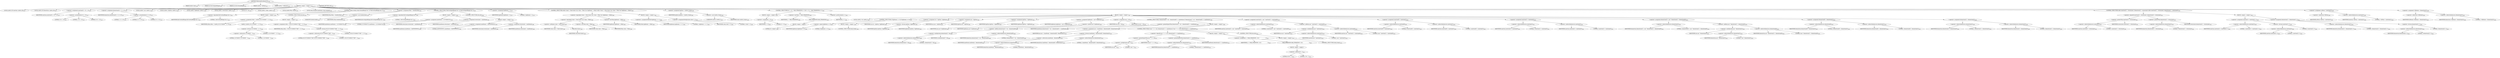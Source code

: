 digraph "ToRationalEuclideanGCD" {  
"70852" [label = <(METHOD,ToRationalEuclideanGCD)<SUB>2520</SUB>> ]
"70853" [label = <(PARAM,double value)<SUB>2520</SUB>> ]
"70854" [label = <(PARAM,int blnUseSignedRange)<SUB>2520</SUB>> ]
"70855" [label = <(PARAM,int blnUseSmallRange)<SUB>2521</SUB>> ]
"70856" [label = <(PARAM,uint64_t *ullNum)<SUB>2521</SUB>> ]
"70857" [label = <(PARAM,uint64_t *ullDenom)<SUB>2522</SUB>> ]
"70858" [label = <(BLOCK,&lt;empty&gt;,&lt;empty&gt;)<SUB>2523</SUB>> ]
"70859" [label = <(LOCAL,uint64_t[3] numSum: uint64_t[3])<SUB>2527</SUB>> ]
"70860" [label = <(LOCAL,uint64_t[3] denomSum: uint64_t[3])<SUB>2527</SUB>> ]
"70861" [label = <(&lt;operator&gt;.assignment,numSum[3] = {0, 1, 0})<SUB>2527</SUB>> ]
"70862" [label = <(IDENTIFIER,numSum,numSum[3] = {0, 1, 0})<SUB>2527</SUB>> ]
"70863" [label = <(&lt;operator&gt;.arrayInitializer,{0, 1, 0})<SUB>2527</SUB>> ]
"70864" [label = <(LITERAL,0,{0, 1, 0})<SUB>2527</SUB>> ]
"70865" [label = <(LITERAL,1,{0, 1, 0})<SUB>2527</SUB>> ]
"70866" [label = <(LITERAL,0,{0, 1, 0})<SUB>2527</SUB>> ]
"70867" [label = <(&lt;operator&gt;.assignment,denomSum[3] = {1, 0, 0})<SUB>2527</SUB>> ]
"70868" [label = <(IDENTIFIER,denomSum,denomSum[3] = {1, 0, 0})<SUB>2527</SUB>> ]
"70869" [label = <(&lt;operator&gt;.arrayInitializer,{1, 0, 0})<SUB>2527</SUB>> ]
"70870" [label = <(LITERAL,1,{1, 0, 0})<SUB>2527</SUB>> ]
"70871" [label = <(LITERAL,0,{1, 0, 0})<SUB>2527</SUB>> ]
"70872" [label = <(LITERAL,0,{1, 0, 0})<SUB>2527</SUB>> ]
"70873" [label = <(LOCAL,uint64_t aux: uint64_t)<SUB>2528</SUB>> ]
"70874" [label = <(LOCAL,uint64_t bigNum: uint64_t)<SUB>2528</SUB>> ]
"70875" [label = <(LOCAL,uint64_t bigDenom: uint64_t)<SUB>2528</SUB>> ]
"70876" [label = <(LOCAL,uint64_t returnLimit: uint64_t)<SUB>2529</SUB>> ]
"70877" [label = <(LOCAL,int i: int)<SUB>2530</SUB>> ]
"70878" [label = <(LOCAL,uint64_t nMax: uint64_t)<SUB>2531</SUB>> ]
"70879" [label = <(LOCAL,double fMax: double)<SUB>2532</SUB>> ]
"70880" [label = <(LOCAL,long unsigned maxDenom: long unsigned)<SUB>2533</SUB>> ]
"70881" [label = <(CONTROL_STRUCTURE,if (blnUseSmallRange &amp;&amp; 1),if (blnUseSmallRange &amp;&amp; 1))<SUB>2542</SUB>> ]
"70882" [label = <(&lt;operator&gt;.logicalAnd,blnUseSmallRange &amp;&amp; 1)<SUB>2542</SUB>> ]
"70883" [label = <(IDENTIFIER,blnUseSmallRange,blnUseSmallRange &amp;&amp; 1)<SUB>2542</SUB>> ]
"70884" [label = <(LITERAL,1,blnUseSmallRange &amp;&amp; 1)<SUB>2542</SUB>> ]
"70885" [label = <(BLOCK,&lt;empty&gt;,&lt;empty&gt;)<SUB>2543</SUB>> ]
"70886" [label = <(&lt;operator&gt;.assignment,nMax = (uint64_t)((2147483647 - 1) / 2))<SUB>2544</SUB>> ]
"70887" [label = <(IDENTIFIER,nMax,nMax = (uint64_t)((2147483647 - 1) / 2))<SUB>2544</SUB>> ]
"70888" [label = <(uint64_t,(uint64_t)((2147483647 - 1) / 2))<SUB>2544</SUB>> ]
"70889" [label = <(&lt;operator&gt;.division,(2147483647 - 1) / 2)<SUB>2544</SUB>> ]
"70890" [label = <(&lt;operator&gt;.subtraction,2147483647 - 1)<SUB>2544</SUB>> ]
"70891" [label = <(LITERAL,2147483647,2147483647 - 1)<SUB>2544</SUB>> ]
"70892" [label = <(LITERAL,1,2147483647 - 1)<SUB>2544</SUB>> ]
"70893" [label = <(LITERAL,2,(2147483647 - 1) / 2)<SUB>2544</SUB>> ]
"70894" [label = <(CONTROL_STRUCTURE,else,else)<SUB>2547</SUB>> ]
"70895" [label = <(BLOCK,&lt;empty&gt;,&lt;empty&gt;)<SUB>2547</SUB>> ]
"70896" [label = <(&lt;operator&gt;.assignment,nMax = ((9223372036854775807 - 1) / 2))<SUB>2548</SUB>> ]
"70897" [label = <(IDENTIFIER,nMax,nMax = ((9223372036854775807 - 1) / 2))<SUB>2548</SUB>> ]
"70898" [label = <(&lt;operator&gt;.division,(9223372036854775807 - 1) / 2)<SUB>2548</SUB>> ]
"70899" [label = <(&lt;operator&gt;.subtraction,9223372036854775807 - 1)<SUB>2548</SUB>> ]
"70900" [label = <(LITERAL,9223372036854775807,9223372036854775807 - 1)<SUB>2548</SUB>> ]
"70901" [label = <(LITERAL,1,9223372036854775807 - 1)<SUB>2548</SUB>> ]
"70902" [label = <(LITERAL,2,(9223372036854775807 - 1) / 2)<SUB>2548</SUB>> ]
"70903" [label = <(&lt;operator&gt;.assignment,fMax = (double)nMax)<SUB>2550</SUB>> ]
"70904" [label = <(IDENTIFIER,fMax,fMax = (double)nMax)<SUB>2550</SUB>> ]
"70905" [label = <(&lt;operator&gt;.cast,(double)nMax)<SUB>2550</SUB>> ]
"70906" [label = <(UNKNOWN,double,double)<SUB>2550</SUB>> ]
"70907" [label = <(IDENTIFIER,nMax,(double)nMax)<SUB>2550</SUB>> ]
"70908" [label = <(CONTROL_STRUCTURE,if (blnUseSignedRange &amp;&amp; 1),if (blnUseSignedRange &amp;&amp; 1))<SUB>2558</SUB>> ]
"70909" [label = <(&lt;operator&gt;.logicalAnd,blnUseSignedRange &amp;&amp; 1)<SUB>2558</SUB>> ]
"70910" [label = <(IDENTIFIER,blnUseSignedRange,blnUseSignedRange &amp;&amp; 1)<SUB>2558</SUB>> ]
"70911" [label = <(LITERAL,1,blnUseSignedRange &amp;&amp; 1)<SUB>2558</SUB>> ]
"70912" [label = <(BLOCK,&lt;empty&gt;,&lt;empty&gt;)<SUB>2559</SUB>> ]
"70913" [label = <(&lt;operator&gt;.assignment,maxDenom = 2147483647UL)<SUB>2560</SUB>> ]
"70914" [label = <(IDENTIFIER,maxDenom,maxDenom = 2147483647UL)<SUB>2560</SUB>> ]
"70915" [label = <(LITERAL,2147483647UL,maxDenom = 2147483647UL)<SUB>2560</SUB>> ]
"70916" [label = <(&lt;operator&gt;.assignment,returnLimit = maxDenom)<SUB>2561</SUB>> ]
"70917" [label = <(IDENTIFIER,returnLimit,returnLimit = maxDenom)<SUB>2561</SUB>> ]
"70918" [label = <(IDENTIFIER,maxDenom,returnLimit = maxDenom)<SUB>2561</SUB>> ]
"70919" [label = <(CONTROL_STRUCTURE,else,else)<SUB>2564</SUB>> ]
"70920" [label = <(BLOCK,&lt;empty&gt;,&lt;empty&gt;)<SUB>2564</SUB>> ]
"70921" [label = <(&lt;operator&gt;.assignment,maxDenom = 0xFFFFFFFFUL)<SUB>2565</SUB>> ]
"70922" [label = <(IDENTIFIER,maxDenom,maxDenom = 0xFFFFFFFFUL)<SUB>2565</SUB>> ]
"70923" [label = <(LITERAL,0xFFFFFFFFUL,maxDenom = 0xFFFFFFFFUL)<SUB>2565</SUB>> ]
"70924" [label = <(&lt;operator&gt;.assignment,returnLimit = maxDenom)<SUB>2566</SUB>> ]
"70925" [label = <(IDENTIFIER,returnLimit,returnLimit = maxDenom)<SUB>2566</SUB>> ]
"70926" [label = <(IDENTIFIER,maxDenom,returnLimit = maxDenom)<SUB>2566</SUB>> ]
"70927" [label = <(&lt;operator&gt;.assignment,bigDenom = 1)<SUB>2579</SUB>> ]
"70928" [label = <(IDENTIFIER,bigDenom,bigDenom = 1)<SUB>2579</SUB>> ]
"70929" [label = <(LITERAL,1,bigDenom = 1)<SUB>2579</SUB>> ]
"70930" [label = <(CONTROL_STRUCTURE,while ((value != floor(value)) &amp;&amp; (value &lt; fMax) &amp;&amp; (bigDenom &lt; nMax)),while ((value != floor(value)) &amp;&amp; (value &lt; fMax) &amp;&amp; (bigDenom &lt; nMax)))<SUB>2580</SUB>> ]
"70931" [label = <(&lt;operator&gt;.logicalAnd,(value != floor(value)) &amp;&amp; (value &lt; fMax) &amp;&amp; (bigDenom &lt; nMax))<SUB>2580</SUB>> ]
"70932" [label = <(&lt;operator&gt;.logicalAnd,(value != floor(value)) &amp;&amp; (value &lt; fMax))<SUB>2580</SUB>> ]
"70933" [label = <(&lt;operator&gt;.notEquals,value != floor(value))<SUB>2580</SUB>> ]
"70934" [label = <(IDENTIFIER,value,value != floor(value))<SUB>2580</SUB>> ]
"70935" [label = <(floor,floor(value))<SUB>2580</SUB>> ]
"70936" [label = <(IDENTIFIER,value,floor(value))<SUB>2580</SUB>> ]
"70937" [label = <(&lt;operator&gt;.lessThan,value &lt; fMax)<SUB>2580</SUB>> ]
"70938" [label = <(IDENTIFIER,value,value &lt; fMax)<SUB>2580</SUB>> ]
"70939" [label = <(IDENTIFIER,fMax,value &lt; fMax)<SUB>2580</SUB>> ]
"70940" [label = <(&lt;operator&gt;.lessThan,bigDenom &lt; nMax)<SUB>2580</SUB>> ]
"70941" [label = <(IDENTIFIER,bigDenom,bigDenom &lt; nMax)<SUB>2580</SUB>> ]
"70942" [label = <(IDENTIFIER,nMax,bigDenom &lt; nMax)<SUB>2580</SUB>> ]
"70943" [label = <(BLOCK,&lt;empty&gt;,&lt;empty&gt;)<SUB>2581</SUB>> ]
"70944" [label = <(&lt;operators&gt;.assignmentShiftLeft,bigDenom &lt;&lt;= 1)<SUB>2582</SUB>> ]
"70945" [label = <(IDENTIFIER,bigDenom,bigDenom &lt;&lt;= 1)<SUB>2582</SUB>> ]
"70946" [label = <(LITERAL,1,bigDenom &lt;&lt;= 1)<SUB>2582</SUB>> ]
"70947" [label = <(&lt;operator&gt;.assignmentMultiplication,value *= 2)<SUB>2583</SUB>> ]
"70948" [label = <(IDENTIFIER,value,value *= 2)<SUB>2583</SUB>> ]
"70949" [label = <(LITERAL,2,value *= 2)<SUB>2583</SUB>> ]
"70950" [label = <(&lt;operator&gt;.assignment,bigNum = (uint64_t)value)<SUB>2585</SUB>> ]
"70951" [label = <(IDENTIFIER,bigNum,bigNum = (uint64_t)value)<SUB>2585</SUB>> ]
"70952" [label = <(&lt;operator&gt;.cast,(uint64_t)value)<SUB>2585</SUB>> ]
"70953" [label = <(UNKNOWN,uint64_t,uint64_t)<SUB>2585</SUB>> ]
"70954" [label = <(IDENTIFIER,value,(uint64_t)value)<SUB>2585</SUB>> ]
"70955" [label = <(CONTROL_STRUCTURE,for (i = 0;i &lt; MAX_ITERATIONS;i++),for (i = 0;i &lt; MAX_ITERATIONS;i++))<SUB>2590</SUB>> ]
"70956" [label = <(BLOCK,&lt;empty&gt;,&lt;empty&gt;)<SUB>2590</SUB>> ]
"70957" [label = <(&lt;operator&gt;.assignment,i = 0)<SUB>2590</SUB>> ]
"70958" [label = <(IDENTIFIER,i,i = 0)<SUB>2590</SUB>> ]
"70959" [label = <(LITERAL,0,i = 0)<SUB>2590</SUB>> ]
"70960" [label = <(&lt;operator&gt;.lessThan,i &lt; MAX_ITERATIONS)<SUB>2590</SUB>> ]
"70961" [label = <(IDENTIFIER,i,i &lt; MAX_ITERATIONS)<SUB>2590</SUB>> ]
"70962" [label = <(MAX_ITERATIONS,MAX_ITERATIONS)<SUB>2590</SUB>> ]
"70963" [label = <(BLOCK,&lt;empty&gt;,&lt;empty&gt;)> ]
"70964" [label = <(LITERAL,64,&lt;empty&gt;)<SUB>2590</SUB>> ]
"70965" [label = <(&lt;operator&gt;.postIncrement,i++)<SUB>2590</SUB>> ]
"70966" [label = <(IDENTIFIER,i,i++)<SUB>2590</SUB>> ]
"70967" [label = <(BLOCK,&lt;empty&gt;,&lt;empty&gt;)<SUB>2591</SUB>> ]
"70968" [label = <(LOCAL,uint64_t val: uint64_t)<SUB>2592</SUB>> ]
"70969" [label = <(CONTROL_STRUCTURE,if (bigDenom == 0),if (bigDenom == 0))<SUB>2594</SUB>> ]
"70970" [label = <(&lt;operator&gt;.equals,bigDenom == 0)<SUB>2594</SUB>> ]
"70971" [label = <(IDENTIFIER,bigDenom,bigDenom == 0)<SUB>2594</SUB>> ]
"70972" [label = <(LITERAL,0,bigDenom == 0)<SUB>2594</SUB>> ]
"70973" [label = <(BLOCK,&lt;empty&gt;,&lt;empty&gt;)<SUB>2595</SUB>> ]
"70974" [label = <(CONTROL_STRUCTURE,break;,break;)<SUB>2596</SUB>> ]
"70975" [label = <(&lt;operator&gt;.assignment,val = bigNum / bigDenom)<SUB>2598</SUB>> ]
"70976" [label = <(IDENTIFIER,val,val = bigNum / bigDenom)<SUB>2598</SUB>> ]
"70977" [label = <(&lt;operator&gt;.division,bigNum / bigDenom)<SUB>2598</SUB>> ]
"70978" [label = <(IDENTIFIER,bigNum,bigNum / bigDenom)<SUB>2598</SUB>> ]
"70979" [label = <(IDENTIFIER,bigDenom,bigNum / bigDenom)<SUB>2598</SUB>> ]
"70980" [label = <(&lt;operator&gt;.assignment,aux = bigNum)<SUB>2602</SUB>> ]
"70981" [label = <(IDENTIFIER,aux,aux = bigNum)<SUB>2602</SUB>> ]
"70982" [label = <(IDENTIFIER,bigNum,aux = bigNum)<SUB>2602</SUB>> ]
"70983" [label = <(&lt;operator&gt;.assignment,bigNum = bigDenom)<SUB>2603</SUB>> ]
"70984" [label = <(IDENTIFIER,bigNum,bigNum = bigDenom)<SUB>2603</SUB>> ]
"70985" [label = <(IDENTIFIER,bigDenom,bigNum = bigDenom)<SUB>2603</SUB>> ]
"70986" [label = <(&lt;operator&gt;.assignment,bigDenom = aux % bigDenom)<SUB>2604</SUB>> ]
"70987" [label = <(IDENTIFIER,bigDenom,bigDenom = aux % bigDenom)<SUB>2604</SUB>> ]
"70988" [label = <(&lt;operator&gt;.modulo,aux % bigDenom)<SUB>2604</SUB>> ]
"70989" [label = <(IDENTIFIER,aux,aux % bigDenom)<SUB>2604</SUB>> ]
"70990" [label = <(IDENTIFIER,bigDenom,aux % bigDenom)<SUB>2604</SUB>> ]
"70991" [label = <(&lt;operator&gt;.assignment,aux = val)<SUB>2607</SUB>> ]
"70992" [label = <(IDENTIFIER,aux,aux = val)<SUB>2607</SUB>> ]
"70993" [label = <(IDENTIFIER,val,aux = val)<SUB>2607</SUB>> ]
"70994" [label = <(CONTROL_STRUCTURE,if (denomSum[1] * val + denomSum[0] &gt;= maxDenom),if (denomSum[1] * val + denomSum[0] &gt;= maxDenom))<SUB>2608</SUB>> ]
"70995" [label = <(&lt;operator&gt;.greaterEqualsThan,denomSum[1] * val + denomSum[0] &gt;= maxDenom)<SUB>2608</SUB>> ]
"70996" [label = <(&lt;operator&gt;.addition,denomSum[1] * val + denomSum[0])<SUB>2608</SUB>> ]
"70997" [label = <(&lt;operator&gt;.multiplication,denomSum[1] * val)<SUB>2608</SUB>> ]
"70998" [label = <(&lt;operator&gt;.indirectIndexAccess,denomSum[1])<SUB>2608</SUB>> ]
"70999" [label = <(IDENTIFIER,denomSum,denomSum[1] * val)<SUB>2608</SUB>> ]
"71000" [label = <(LITERAL,1,denomSum[1] * val)<SUB>2608</SUB>> ]
"71001" [label = <(IDENTIFIER,val,denomSum[1] * val)<SUB>2608</SUB>> ]
"71002" [label = <(&lt;operator&gt;.indirectIndexAccess,denomSum[0])<SUB>2608</SUB>> ]
"71003" [label = <(IDENTIFIER,denomSum,denomSum[1] * val + denomSum[0])<SUB>2608</SUB>> ]
"71004" [label = <(LITERAL,0,denomSum[1] * val + denomSum[0])<SUB>2608</SUB>> ]
"71005" [label = <(IDENTIFIER,maxDenom,denomSum[1] * val + denomSum[0] &gt;= maxDenom)<SUB>2608</SUB>> ]
"71006" [label = <(BLOCK,&lt;empty&gt;,&lt;empty&gt;)<SUB>2609</SUB>> ]
"71007" [label = <(&lt;operator&gt;.assignment,aux = (maxDenom - denomSum[0]) / denomSum[1])<SUB>2610</SUB>> ]
"71008" [label = <(IDENTIFIER,aux,aux = (maxDenom - denomSum[0]) / denomSum[1])<SUB>2610</SUB>> ]
"71009" [label = <(&lt;operator&gt;.division,(maxDenom - denomSum[0]) / denomSum[1])<SUB>2610</SUB>> ]
"71010" [label = <(&lt;operator&gt;.subtraction,maxDenom - denomSum[0])<SUB>2610</SUB>> ]
"71011" [label = <(IDENTIFIER,maxDenom,maxDenom - denomSum[0])<SUB>2610</SUB>> ]
"71012" [label = <(&lt;operator&gt;.indirectIndexAccess,denomSum[0])<SUB>2610</SUB>> ]
"71013" [label = <(IDENTIFIER,denomSum,maxDenom - denomSum[0])<SUB>2610</SUB>> ]
"71014" [label = <(LITERAL,0,maxDenom - denomSum[0])<SUB>2610</SUB>> ]
"71015" [label = <(&lt;operator&gt;.indirectIndexAccess,denomSum[1])<SUB>2610</SUB>> ]
"71016" [label = <(IDENTIFIER,denomSum,(maxDenom - denomSum[0]) / denomSum[1])<SUB>2610</SUB>> ]
"71017" [label = <(LITERAL,1,(maxDenom - denomSum[0]) / denomSum[1])<SUB>2610</SUB>> ]
"71018" [label = <(CONTROL_STRUCTURE,if (aux * 2 &gt;= val || denomSum[1] &gt;= maxDenom),if (aux * 2 &gt;= val || denomSum[1] &gt;= maxDenom))<SUB>2611</SUB>> ]
"71019" [label = <(&lt;operator&gt;.logicalOr,aux * 2 &gt;= val || denomSum[1] &gt;= maxDenom)<SUB>2611</SUB>> ]
"71020" [label = <(&lt;operator&gt;.greaterEqualsThan,aux * 2 &gt;= val)<SUB>2611</SUB>> ]
"71021" [label = <(&lt;operator&gt;.multiplication,aux * 2)<SUB>2611</SUB>> ]
"71022" [label = <(IDENTIFIER,aux,aux * 2)<SUB>2611</SUB>> ]
"71023" [label = <(LITERAL,2,aux * 2)<SUB>2611</SUB>> ]
"71024" [label = <(IDENTIFIER,val,aux * 2 &gt;= val)<SUB>2611</SUB>> ]
"71025" [label = <(&lt;operator&gt;.greaterEqualsThan,denomSum[1] &gt;= maxDenom)<SUB>2611</SUB>> ]
"71026" [label = <(&lt;operator&gt;.indirectIndexAccess,denomSum[1])<SUB>2611</SUB>> ]
"71027" [label = <(IDENTIFIER,denomSum,denomSum[1] &gt;= maxDenom)<SUB>2611</SUB>> ]
"71028" [label = <(LITERAL,1,denomSum[1] &gt;= maxDenom)<SUB>2611</SUB>> ]
"71029" [label = <(IDENTIFIER,maxDenom,denomSum[1] &gt;= maxDenom)<SUB>2611</SUB>> ]
"71030" [label = <(BLOCK,&lt;empty&gt;,&lt;empty&gt;)<SUB>2612</SUB>> ]
"71031" [label = <(&lt;operator&gt;.assignment,i = (MAX_ITERATIONS +\012                     1))<SUB>2612</SUB>> ]
"71032" [label = <(IDENTIFIER,i,i = (MAX_ITERATIONS +\012                     1))<SUB>2612</SUB>> ]
"71033" [label = <(MAX_ITERATIONS,MAX_ITERATIONS +\012                     1)<SUB>2612</SUB>> ]
"71034" [label = <(BLOCK,&lt;empty&gt;,&lt;empty&gt;)> ]
"71035" [label = <(&lt;operator&gt;.addition,64 + 1)<SUB>2612</SUB>> ]
"71036" [label = <(LITERAL,64,64 + 1)<SUB>2612</SUB>> ]
"71037" [label = <(LITERAL,1,64 + 1)<SUB>2613</SUB>> ]
"71038" [label = <(CONTROL_STRUCTURE,else,else)<SUB>2615</SUB>> ]
"71039" [label = <(BLOCK,&lt;empty&gt;,&lt;empty&gt;)<SUB>2615</SUB>> ]
"71040" [label = <(CONTROL_STRUCTURE,break;,break;)<SUB>2615</SUB>> ]
"71041" [label = <(&lt;operator&gt;.assignment,numSum[2] = aux * numSum[1] + numSum[0])<SUB>2619</SUB>> ]
"71042" [label = <(&lt;operator&gt;.indirectIndexAccess,numSum[2])<SUB>2619</SUB>> ]
"71043" [label = <(IDENTIFIER,numSum,numSum[2] = aux * numSum[1] + numSum[0])<SUB>2619</SUB>> ]
"71044" [label = <(LITERAL,2,numSum[2] = aux * numSum[1] + numSum[0])<SUB>2619</SUB>> ]
"71045" [label = <(&lt;operator&gt;.addition,aux * numSum[1] + numSum[0])<SUB>2619</SUB>> ]
"71046" [label = <(&lt;operator&gt;.multiplication,aux * numSum[1])<SUB>2619</SUB>> ]
"71047" [label = <(IDENTIFIER,aux,aux * numSum[1])<SUB>2619</SUB>> ]
"71048" [label = <(&lt;operator&gt;.indirectIndexAccess,numSum[1])<SUB>2619</SUB>> ]
"71049" [label = <(IDENTIFIER,numSum,aux * numSum[1])<SUB>2619</SUB>> ]
"71050" [label = <(LITERAL,1,aux * numSum[1])<SUB>2619</SUB>> ]
"71051" [label = <(&lt;operator&gt;.indirectIndexAccess,numSum[0])<SUB>2619</SUB>> ]
"71052" [label = <(IDENTIFIER,numSum,aux * numSum[1] + numSum[0])<SUB>2619</SUB>> ]
"71053" [label = <(LITERAL,0,aux * numSum[1] + numSum[0])<SUB>2619</SUB>> ]
"71054" [label = <(&lt;operator&gt;.assignment,numSum[0] = numSum[1])<SUB>2620</SUB>> ]
"71055" [label = <(&lt;operator&gt;.indirectIndexAccess,numSum[0])<SUB>2620</SUB>> ]
"71056" [label = <(IDENTIFIER,numSum,numSum[0] = numSum[1])<SUB>2620</SUB>> ]
"71057" [label = <(LITERAL,0,numSum[0] = numSum[1])<SUB>2620</SUB>> ]
"71058" [label = <(&lt;operator&gt;.indirectIndexAccess,numSum[1])<SUB>2620</SUB>> ]
"71059" [label = <(IDENTIFIER,numSum,numSum[0] = numSum[1])<SUB>2620</SUB>> ]
"71060" [label = <(LITERAL,1,numSum[0] = numSum[1])<SUB>2620</SUB>> ]
"71061" [label = <(&lt;operator&gt;.assignment,numSum[1] = numSum[2])<SUB>2621</SUB>> ]
"71062" [label = <(&lt;operator&gt;.indirectIndexAccess,numSum[1])<SUB>2621</SUB>> ]
"71063" [label = <(IDENTIFIER,numSum,numSum[1] = numSum[2])<SUB>2621</SUB>> ]
"71064" [label = <(LITERAL,1,numSum[1] = numSum[2])<SUB>2621</SUB>> ]
"71065" [label = <(&lt;operator&gt;.indirectIndexAccess,numSum[2])<SUB>2621</SUB>> ]
"71066" [label = <(IDENTIFIER,numSum,numSum[1] = numSum[2])<SUB>2621</SUB>> ]
"71067" [label = <(LITERAL,2,numSum[1] = numSum[2])<SUB>2621</SUB>> ]
"71068" [label = <(&lt;operator&gt;.assignment,denomSum[2] = aux * denomSum[1] + denomSum[0])<SUB>2624</SUB>> ]
"71069" [label = <(&lt;operator&gt;.indirectIndexAccess,denomSum[2])<SUB>2624</SUB>> ]
"71070" [label = <(IDENTIFIER,denomSum,denomSum[2] = aux * denomSum[1] + denomSum[0])<SUB>2624</SUB>> ]
"71071" [label = <(LITERAL,2,denomSum[2] = aux * denomSum[1] + denomSum[0])<SUB>2624</SUB>> ]
"71072" [label = <(&lt;operator&gt;.addition,aux * denomSum[1] + denomSum[0])<SUB>2624</SUB>> ]
"71073" [label = <(&lt;operator&gt;.multiplication,aux * denomSum[1])<SUB>2624</SUB>> ]
"71074" [label = <(IDENTIFIER,aux,aux * denomSum[1])<SUB>2624</SUB>> ]
"71075" [label = <(&lt;operator&gt;.indirectIndexAccess,denomSum[1])<SUB>2624</SUB>> ]
"71076" [label = <(IDENTIFIER,denomSum,aux * denomSum[1])<SUB>2624</SUB>> ]
"71077" [label = <(LITERAL,1,aux * denomSum[1])<SUB>2624</SUB>> ]
"71078" [label = <(&lt;operator&gt;.indirectIndexAccess,denomSum[0])<SUB>2624</SUB>> ]
"71079" [label = <(IDENTIFIER,denomSum,aux * denomSum[1] + denomSum[0])<SUB>2624</SUB>> ]
"71080" [label = <(LITERAL,0,aux * denomSum[1] + denomSum[0])<SUB>2624</SUB>> ]
"71081" [label = <(&lt;operator&gt;.assignment,denomSum[0] = denomSum[1])<SUB>2625</SUB>> ]
"71082" [label = <(&lt;operator&gt;.indirectIndexAccess,denomSum[0])<SUB>2625</SUB>> ]
"71083" [label = <(IDENTIFIER,denomSum,denomSum[0] = denomSum[1])<SUB>2625</SUB>> ]
"71084" [label = <(LITERAL,0,denomSum[0] = denomSum[1])<SUB>2625</SUB>> ]
"71085" [label = <(&lt;operator&gt;.indirectIndexAccess,denomSum[1])<SUB>2625</SUB>> ]
"71086" [label = <(IDENTIFIER,denomSum,denomSum[0] = denomSum[1])<SUB>2625</SUB>> ]
"71087" [label = <(LITERAL,1,denomSum[0] = denomSum[1])<SUB>2625</SUB>> ]
"71088" [label = <(&lt;operator&gt;.assignment,denomSum[1] = denomSum[2])<SUB>2626</SUB>> ]
"71089" [label = <(&lt;operator&gt;.indirectIndexAccess,denomSum[1])<SUB>2626</SUB>> ]
"71090" [label = <(IDENTIFIER,denomSum,denomSum[1] = denomSum[2])<SUB>2626</SUB>> ]
"71091" [label = <(LITERAL,1,denomSum[1] = denomSum[2])<SUB>2626</SUB>> ]
"71092" [label = <(&lt;operator&gt;.indirectIndexAccess,denomSum[2])<SUB>2626</SUB>> ]
"71093" [label = <(IDENTIFIER,denomSum,denomSum[1] = denomSum[2])<SUB>2626</SUB>> ]
"71094" [label = <(LITERAL,2,denomSum[1] = denomSum[2])<SUB>2626</SUB>> ]
"71095" [label = <(CONTROL_STRUCTURE,while (numSum[1] &gt; returnLimit || denomSum[1] &gt; returnLimit),while (numSum[1] &gt; returnLimit || denomSum[1] &gt; returnLimit))<SUB>2631</SUB>> ]
"71096" [label = <(&lt;operator&gt;.logicalOr,numSum[1] &gt; returnLimit || denomSum[1] &gt; returnLimit)<SUB>2631</SUB>> ]
"71097" [label = <(&lt;operator&gt;.greaterThan,numSum[1] &gt; returnLimit)<SUB>2631</SUB>> ]
"71098" [label = <(&lt;operator&gt;.indirectIndexAccess,numSum[1])<SUB>2631</SUB>> ]
"71099" [label = <(IDENTIFIER,numSum,numSum[1] &gt; returnLimit)<SUB>2631</SUB>> ]
"71100" [label = <(LITERAL,1,numSum[1] &gt; returnLimit)<SUB>2631</SUB>> ]
"71101" [label = <(IDENTIFIER,returnLimit,numSum[1] &gt; returnLimit)<SUB>2631</SUB>> ]
"71102" [label = <(&lt;operator&gt;.greaterThan,denomSum[1] &gt; returnLimit)<SUB>2631</SUB>> ]
"71103" [label = <(&lt;operator&gt;.indirectIndexAccess,denomSum[1])<SUB>2631</SUB>> ]
"71104" [label = <(IDENTIFIER,denomSum,denomSum[1] &gt; returnLimit)<SUB>2631</SUB>> ]
"71105" [label = <(LITERAL,1,denomSum[1] &gt; returnLimit)<SUB>2631</SUB>> ]
"71106" [label = <(IDENTIFIER,returnLimit,denomSum[1] &gt; returnLimit)<SUB>2631</SUB>> ]
"71107" [label = <(BLOCK,&lt;empty&gt;,&lt;empty&gt;)<SUB>2632</SUB>> ]
"71108" [label = <(&lt;operator&gt;.assignment,numSum[1] = numSum[1] / 2)<SUB>2633</SUB>> ]
"71109" [label = <(&lt;operator&gt;.indirectIndexAccess,numSum[1])<SUB>2633</SUB>> ]
"71110" [label = <(IDENTIFIER,numSum,numSum[1] = numSum[1] / 2)<SUB>2633</SUB>> ]
"71111" [label = <(LITERAL,1,numSum[1] = numSum[1] / 2)<SUB>2633</SUB>> ]
"71112" [label = <(&lt;operator&gt;.division,numSum[1] / 2)<SUB>2633</SUB>> ]
"71113" [label = <(&lt;operator&gt;.indirectIndexAccess,numSum[1])<SUB>2633</SUB>> ]
"71114" [label = <(IDENTIFIER,numSum,numSum[1] / 2)<SUB>2633</SUB>> ]
"71115" [label = <(LITERAL,1,numSum[1] / 2)<SUB>2633</SUB>> ]
"71116" [label = <(LITERAL,2,numSum[1] / 2)<SUB>2633</SUB>> ]
"71117" [label = <(&lt;operator&gt;.assignment,denomSum[1] = denomSum[1] / 2)<SUB>2634</SUB>> ]
"71118" [label = <(&lt;operator&gt;.indirectIndexAccess,denomSum[1])<SUB>2634</SUB>> ]
"71119" [label = <(IDENTIFIER,denomSum,denomSum[1] = denomSum[1] / 2)<SUB>2634</SUB>> ]
"71120" [label = <(LITERAL,1,denomSum[1] = denomSum[1] / 2)<SUB>2634</SUB>> ]
"71121" [label = <(&lt;operator&gt;.division,denomSum[1] / 2)<SUB>2634</SUB>> ]
"71122" [label = <(&lt;operator&gt;.indirectIndexAccess,denomSum[1])<SUB>2634</SUB>> ]
"71123" [label = <(IDENTIFIER,denomSum,denomSum[1] / 2)<SUB>2634</SUB>> ]
"71124" [label = <(LITERAL,1,denomSum[1] / 2)<SUB>2634</SUB>> ]
"71125" [label = <(LITERAL,2,denomSum[1] / 2)<SUB>2634</SUB>> ]
"71126" [label = <(&lt;operator&gt;.assignment,*ullNum = numSum[1])<SUB>2638</SUB>> ]
"71127" [label = <(&lt;operator&gt;.indirection,*ullNum)<SUB>2638</SUB>> ]
"71128" [label = <(IDENTIFIER,ullNum,*ullNum = numSum[1])<SUB>2638</SUB>> ]
"71129" [label = <(&lt;operator&gt;.indirectIndexAccess,numSum[1])<SUB>2638</SUB>> ]
"71130" [label = <(IDENTIFIER,numSum,*ullNum = numSum[1])<SUB>2638</SUB>> ]
"71131" [label = <(LITERAL,1,*ullNum = numSum[1])<SUB>2638</SUB>> ]
"71132" [label = <(&lt;operator&gt;.assignment,*ullDenom = denomSum[1])<SUB>2639</SUB>> ]
"71133" [label = <(&lt;operator&gt;.indirection,*ullDenom)<SUB>2639</SUB>> ]
"71134" [label = <(IDENTIFIER,ullDenom,*ullDenom = denomSum[1])<SUB>2639</SUB>> ]
"71135" [label = <(&lt;operator&gt;.indirectIndexAccess,denomSum[1])<SUB>2639</SUB>> ]
"71136" [label = <(IDENTIFIER,denomSum,*ullDenom = denomSum[1])<SUB>2639</SUB>> ]
"71137" [label = <(LITERAL,1,*ullDenom = denomSum[1])<SUB>2639</SUB>> ]
"71138" [label = <(METHOD_RETURN,void)<SUB>2520</SUB>> ]
  "70852" -> "70853" 
  "70852" -> "70854" 
  "70852" -> "70855" 
  "70852" -> "70856" 
  "70852" -> "70857" 
  "70852" -> "70858" 
  "70852" -> "71138" 
  "70858" -> "70859" 
  "70858" -> "70860" 
  "70858" -> "70861" 
  "70858" -> "70867" 
  "70858" -> "70873" 
  "70858" -> "70874" 
  "70858" -> "70875" 
  "70858" -> "70876" 
  "70858" -> "70877" 
  "70858" -> "70878" 
  "70858" -> "70879" 
  "70858" -> "70880" 
  "70858" -> "70881" 
  "70858" -> "70903" 
  "70858" -> "70908" 
  "70858" -> "70927" 
  "70858" -> "70930" 
  "70858" -> "70950" 
  "70858" -> "70955" 
  "70858" -> "71095" 
  "70858" -> "71126" 
  "70858" -> "71132" 
  "70861" -> "70862" 
  "70861" -> "70863" 
  "70863" -> "70864" 
  "70863" -> "70865" 
  "70863" -> "70866" 
  "70867" -> "70868" 
  "70867" -> "70869" 
  "70869" -> "70870" 
  "70869" -> "70871" 
  "70869" -> "70872" 
  "70881" -> "70882" 
  "70881" -> "70885" 
  "70881" -> "70894" 
  "70882" -> "70883" 
  "70882" -> "70884" 
  "70885" -> "70886" 
  "70886" -> "70887" 
  "70886" -> "70888" 
  "70888" -> "70889" 
  "70889" -> "70890" 
  "70889" -> "70893" 
  "70890" -> "70891" 
  "70890" -> "70892" 
  "70894" -> "70895" 
  "70895" -> "70896" 
  "70896" -> "70897" 
  "70896" -> "70898" 
  "70898" -> "70899" 
  "70898" -> "70902" 
  "70899" -> "70900" 
  "70899" -> "70901" 
  "70903" -> "70904" 
  "70903" -> "70905" 
  "70905" -> "70906" 
  "70905" -> "70907" 
  "70908" -> "70909" 
  "70908" -> "70912" 
  "70908" -> "70919" 
  "70909" -> "70910" 
  "70909" -> "70911" 
  "70912" -> "70913" 
  "70912" -> "70916" 
  "70913" -> "70914" 
  "70913" -> "70915" 
  "70916" -> "70917" 
  "70916" -> "70918" 
  "70919" -> "70920" 
  "70920" -> "70921" 
  "70920" -> "70924" 
  "70921" -> "70922" 
  "70921" -> "70923" 
  "70924" -> "70925" 
  "70924" -> "70926" 
  "70927" -> "70928" 
  "70927" -> "70929" 
  "70930" -> "70931" 
  "70930" -> "70943" 
  "70931" -> "70932" 
  "70931" -> "70940" 
  "70932" -> "70933" 
  "70932" -> "70937" 
  "70933" -> "70934" 
  "70933" -> "70935" 
  "70935" -> "70936" 
  "70937" -> "70938" 
  "70937" -> "70939" 
  "70940" -> "70941" 
  "70940" -> "70942" 
  "70943" -> "70944" 
  "70943" -> "70947" 
  "70944" -> "70945" 
  "70944" -> "70946" 
  "70947" -> "70948" 
  "70947" -> "70949" 
  "70950" -> "70951" 
  "70950" -> "70952" 
  "70952" -> "70953" 
  "70952" -> "70954" 
  "70955" -> "70956" 
  "70955" -> "70960" 
  "70955" -> "70965" 
  "70955" -> "70967" 
  "70956" -> "70957" 
  "70957" -> "70958" 
  "70957" -> "70959" 
  "70960" -> "70961" 
  "70960" -> "70962" 
  "70962" -> "70963" 
  "70963" -> "70964" 
  "70965" -> "70966" 
  "70967" -> "70968" 
  "70967" -> "70969" 
  "70967" -> "70975" 
  "70967" -> "70980" 
  "70967" -> "70983" 
  "70967" -> "70986" 
  "70967" -> "70991" 
  "70967" -> "70994" 
  "70967" -> "71041" 
  "70967" -> "71054" 
  "70967" -> "71061" 
  "70967" -> "71068" 
  "70967" -> "71081" 
  "70967" -> "71088" 
  "70969" -> "70970" 
  "70969" -> "70973" 
  "70970" -> "70971" 
  "70970" -> "70972" 
  "70973" -> "70974" 
  "70975" -> "70976" 
  "70975" -> "70977" 
  "70977" -> "70978" 
  "70977" -> "70979" 
  "70980" -> "70981" 
  "70980" -> "70982" 
  "70983" -> "70984" 
  "70983" -> "70985" 
  "70986" -> "70987" 
  "70986" -> "70988" 
  "70988" -> "70989" 
  "70988" -> "70990" 
  "70991" -> "70992" 
  "70991" -> "70993" 
  "70994" -> "70995" 
  "70994" -> "71006" 
  "70995" -> "70996" 
  "70995" -> "71005" 
  "70996" -> "70997" 
  "70996" -> "71002" 
  "70997" -> "70998" 
  "70997" -> "71001" 
  "70998" -> "70999" 
  "70998" -> "71000" 
  "71002" -> "71003" 
  "71002" -> "71004" 
  "71006" -> "71007" 
  "71006" -> "71018" 
  "71007" -> "71008" 
  "71007" -> "71009" 
  "71009" -> "71010" 
  "71009" -> "71015" 
  "71010" -> "71011" 
  "71010" -> "71012" 
  "71012" -> "71013" 
  "71012" -> "71014" 
  "71015" -> "71016" 
  "71015" -> "71017" 
  "71018" -> "71019" 
  "71018" -> "71030" 
  "71018" -> "71038" 
  "71019" -> "71020" 
  "71019" -> "71025" 
  "71020" -> "71021" 
  "71020" -> "71024" 
  "71021" -> "71022" 
  "71021" -> "71023" 
  "71025" -> "71026" 
  "71025" -> "71029" 
  "71026" -> "71027" 
  "71026" -> "71028" 
  "71030" -> "71031" 
  "71031" -> "71032" 
  "71031" -> "71033" 
  "71033" -> "71034" 
  "71034" -> "71035" 
  "71035" -> "71036" 
  "71035" -> "71037" 
  "71038" -> "71039" 
  "71039" -> "71040" 
  "71041" -> "71042" 
  "71041" -> "71045" 
  "71042" -> "71043" 
  "71042" -> "71044" 
  "71045" -> "71046" 
  "71045" -> "71051" 
  "71046" -> "71047" 
  "71046" -> "71048" 
  "71048" -> "71049" 
  "71048" -> "71050" 
  "71051" -> "71052" 
  "71051" -> "71053" 
  "71054" -> "71055" 
  "71054" -> "71058" 
  "71055" -> "71056" 
  "71055" -> "71057" 
  "71058" -> "71059" 
  "71058" -> "71060" 
  "71061" -> "71062" 
  "71061" -> "71065" 
  "71062" -> "71063" 
  "71062" -> "71064" 
  "71065" -> "71066" 
  "71065" -> "71067" 
  "71068" -> "71069" 
  "71068" -> "71072" 
  "71069" -> "71070" 
  "71069" -> "71071" 
  "71072" -> "71073" 
  "71072" -> "71078" 
  "71073" -> "71074" 
  "71073" -> "71075" 
  "71075" -> "71076" 
  "71075" -> "71077" 
  "71078" -> "71079" 
  "71078" -> "71080" 
  "71081" -> "71082" 
  "71081" -> "71085" 
  "71082" -> "71083" 
  "71082" -> "71084" 
  "71085" -> "71086" 
  "71085" -> "71087" 
  "71088" -> "71089" 
  "71088" -> "71092" 
  "71089" -> "71090" 
  "71089" -> "71091" 
  "71092" -> "71093" 
  "71092" -> "71094" 
  "71095" -> "71096" 
  "71095" -> "71107" 
  "71096" -> "71097" 
  "71096" -> "71102" 
  "71097" -> "71098" 
  "71097" -> "71101" 
  "71098" -> "71099" 
  "71098" -> "71100" 
  "71102" -> "71103" 
  "71102" -> "71106" 
  "71103" -> "71104" 
  "71103" -> "71105" 
  "71107" -> "71108" 
  "71107" -> "71117" 
  "71108" -> "71109" 
  "71108" -> "71112" 
  "71109" -> "71110" 
  "71109" -> "71111" 
  "71112" -> "71113" 
  "71112" -> "71116" 
  "71113" -> "71114" 
  "71113" -> "71115" 
  "71117" -> "71118" 
  "71117" -> "71121" 
  "71118" -> "71119" 
  "71118" -> "71120" 
  "71121" -> "71122" 
  "71121" -> "71125" 
  "71122" -> "71123" 
  "71122" -> "71124" 
  "71126" -> "71127" 
  "71126" -> "71129" 
  "71127" -> "71128" 
  "71129" -> "71130" 
  "71129" -> "71131" 
  "71132" -> "71133" 
  "71132" -> "71135" 
  "71133" -> "71134" 
  "71135" -> "71136" 
  "71135" -> "71137" 
}
